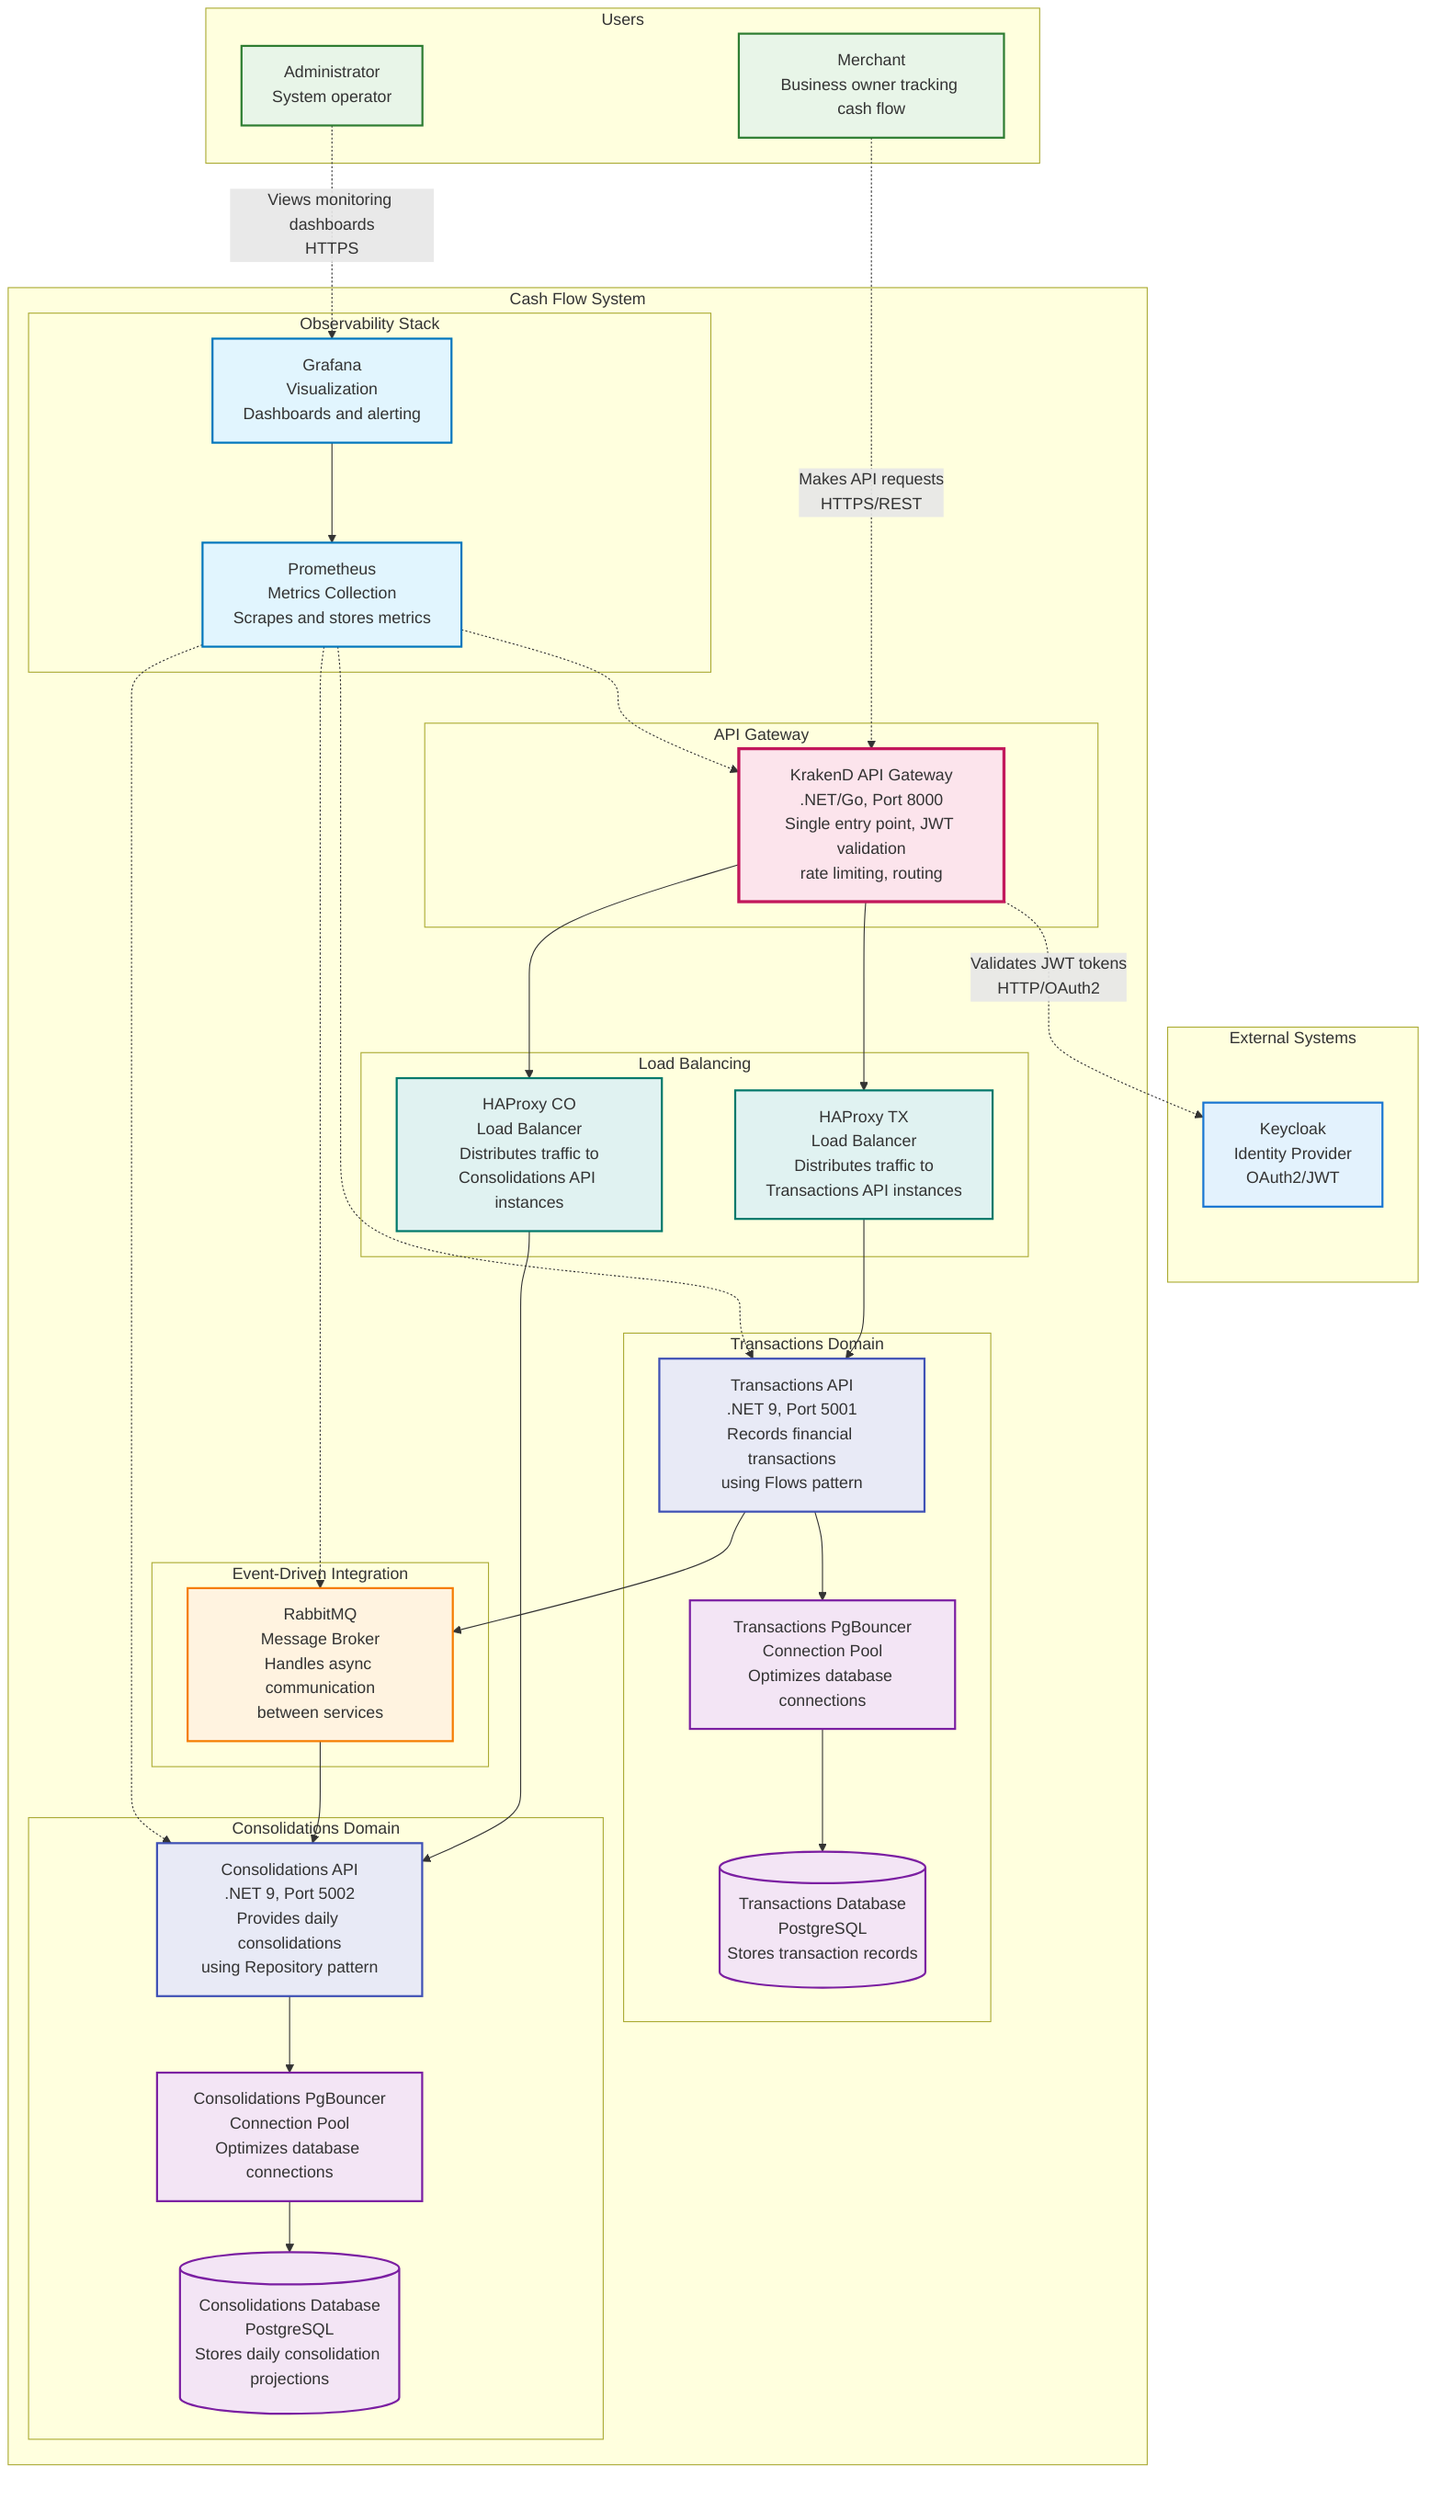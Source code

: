 graph TB
  subgraph Users[Users]
    Merchant[Merchant<br/>Business owner tracking cash flow]
    Admin[Administrator<br/>System operator]
  end

  subgraph ExternalSystems[External Systems]
    Keycloak[Keycloak<br/>Identity Provider<br/>OAuth2/JWT]
  end

  subgraph CashFlowSystem[Cash Flow System]
    subgraph Gateway[API Gateway]
      KrakenD[KrakenD API Gateway<br/>.NET/Go, Port 8000<br/>Single entry point, JWT validation<br/>rate limiting, routing]
    end

    subgraph TransactionsDomain[Transactions Domain]
      TxAPI[Transactions API<br/>.NET 9, Port 5001<br/>Records financial transactions<br/>using Flows pattern]
      TxDB[(Transactions Database<br/>PostgreSQL<br/>Stores transaction records)]
      TxPool[Transactions PgBouncer<br/>Connection Pool<br/>Optimizes database connections]
    end

    subgraph ConsolidationsDomain[Consolidations Domain]
      CoAPI[Consolidations API<br/>.NET 9, Port 5002<br/>Provides daily consolidations<br/>using Repository pattern]
      CoDB[(Consolidations Database<br/>PostgreSQL<br/>Stores daily consolidation projections)]
      CoPool[Consolidations PgBouncer<br/>Connection Pool<br/>Optimizes database connections]
    end

    subgraph Messaging[Event-Driven Integration]
      RabbitMQ[RabbitMQ<br/>Message Broker<br/>Handles async communication<br/>between services]
    end

    subgraph LoadBalancing[Load Balancing]
      TxLB[HAProxy TX<br/>Load Balancer<br/>Distributes traffic to<br/>Transactions API instances]
      CoLB[HAProxy CO<br/>Load Balancer<br/>Distributes traffic to<br/>Consolidations API instances]
    end

    subgraph Observability[Observability Stack]
      Prometheus[Prometheus<br/>Metrics Collection<br/>Scrapes and stores metrics]
      Grafana[Grafana<br/>Visualization<br/>Dashboards and alerting]
    end
  end

  %% External interactions
  Merchant -.->|Makes API requests<br/>HTTPS/REST| KrakenD
  Admin -.->|Views monitoring dashboards<br/>HTTPS| Grafana
  KrakenD -.->|Validates JWT tokens<br/>HTTP/OAuth2| Keycloak

  %% Gateway routing
  KrakenD --> TxLB
  KrakenD --> CoLB

  %% Load balancing
  TxLB --> TxAPI
  CoLB --> CoAPI

  %% Data access
  TxAPI --> TxPool
  TxPool --> TxDB
  CoAPI --> CoPool
  CoPool --> CoDB

  %% Event-driven communication
  TxAPI --> RabbitMQ
  RabbitMQ --> CoAPI

  %% Monitoring
  Prometheus -.-> TxAPI
  Prometheus -.-> CoAPI
  Prometheus -.-> KrakenD
  Prometheus -.-> RabbitMQ
  Grafana --> Prometheus

  %% Styling
  classDef users fill:#e8f5e8,stroke:#2e7d32,stroke-width:2px
  classDef external fill:#e3f2fd,stroke:#1976d2,stroke-width:2px
  classDef gateway fill:#fce4ec,stroke:#c2185b,stroke-width:3px
  classDef api fill:#e8eaf6,stroke:#3f51b5,stroke-width:2px
  classDef database fill:#f3e5f5,stroke:#7b1fa2,stroke-width:2px
  classDef messaging fill:#fff3e0,stroke:#f57c00,stroke-width:2px
  classDef loadbalancer fill:#e0f2f1,stroke:#00796b,stroke-width:2px
  classDef monitoring fill:#e1f5fe,stroke:#0277bd,stroke-width:2px

  class Merchant,Admin users
  class Keycloak external
  class KrakenD gateway
  class TxAPI,CoAPI api
  class TxDB,CoDB,TxPool,CoPool database
  class RabbitMQ messaging
  class TxLB,CoLB loadbalancer
  class Prometheus,Grafana monitoring